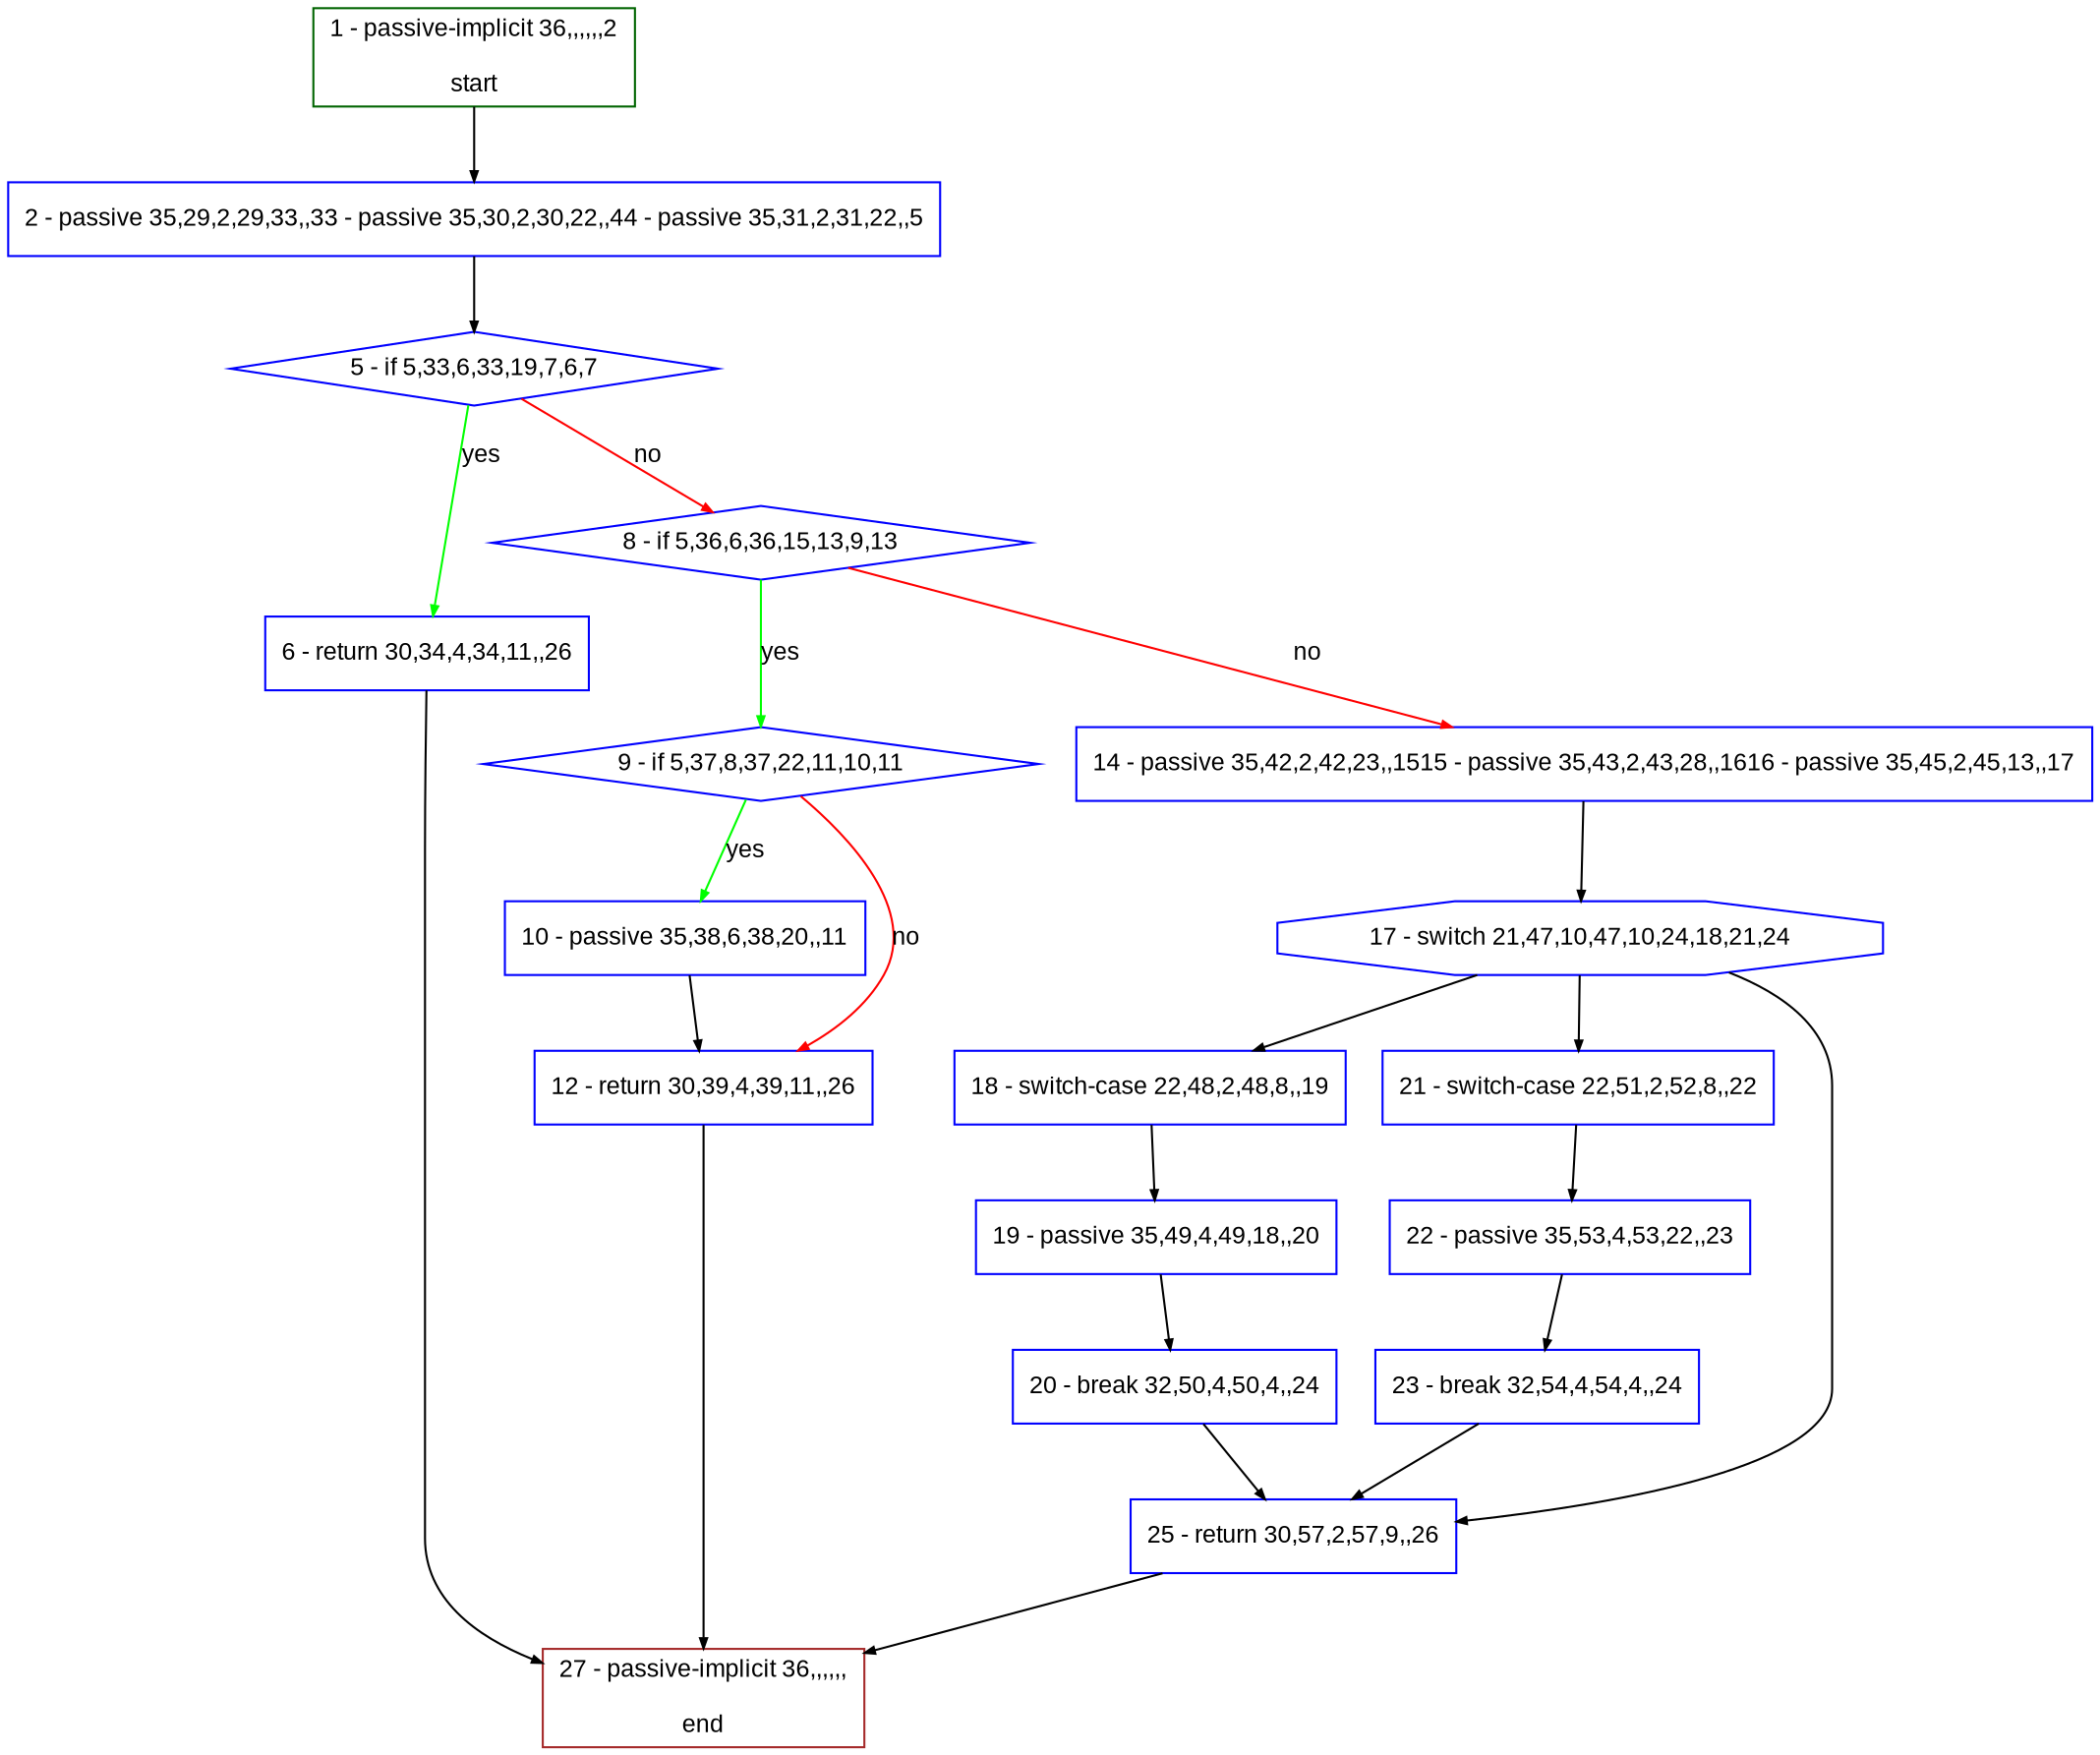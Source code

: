 digraph "" {
  graph [bgcolor="white", fillcolor="#FFFFCC", pack="true", packmode="clust", fontname="Arial", label="", fontsize="12", compound="true", style="rounded,filled"];
  node [node_initialized="no", fillcolor="white", fontname="Arial", label="", color="grey", fontsize="12", fixedsize="false", compound="true", shape="rectangle", style="filled"];
  edge [arrowtail="none", lhead="", fontcolor="black", fontname="Arial", label="", color="black", fontsize="12", arrowhead="normal", arrowsize="0.5", compound="true", ltail="", dir="forward"];
  __N1 [fillcolor="#ffffff", label="2 - passive 35,29,2,29,33,,33 - passive 35,30,2,30,22,,44 - passive 35,31,2,31,22,,5", color="#0000ff", shape="box", style="filled"];
  __N2 [fillcolor="#ffffff", label="1 - passive-implicit 36,,,,,,2\n\nstart", color="#006400", shape="box", style="filled"];
  __N3 [fillcolor="#ffffff", label="5 - if 5,33,6,33,19,7,6,7", color="#0000ff", shape="diamond", style="filled"];
  __N4 [fillcolor="#ffffff", label="6 - return 30,34,4,34,11,,26", color="#0000ff", shape="box", style="filled"];
  __N5 [fillcolor="#ffffff", label="8 - if 5,36,6,36,15,13,9,13", color="#0000ff", shape="diamond", style="filled"];
  __N6 [fillcolor="#ffffff", label="27 - passive-implicit 36,,,,,,\n\nend", color="#a52a2a", shape="box", style="filled"];
  __N7 [fillcolor="#ffffff", label="9 - if 5,37,8,37,22,11,10,11", color="#0000ff", shape="diamond", style="filled"];
  __N8 [fillcolor="#ffffff", label="14 - passive 35,42,2,42,23,,1515 - passive 35,43,2,43,28,,1616 - passive 35,45,2,45,13,,17", color="#0000ff", shape="box", style="filled"];
  __N9 [fillcolor="#ffffff", label="10 - passive 35,38,6,38,20,,11", color="#0000ff", shape="box", style="filled"];
  __N10 [fillcolor="#ffffff", label="12 - return 30,39,4,39,11,,26", color="#0000ff", shape="box", style="filled"];
  __N11 [fillcolor="#ffffff", label="17 - switch 21,47,10,47,10,24,18,21,24", color="#0000ff", shape="octagon", style="filled"];
  __N12 [fillcolor="#ffffff", label="18 - switch-case 22,48,2,48,8,,19", color="#0000ff", shape="box", style="filled"];
  __N13 [fillcolor="#ffffff", label="21 - switch-case 22,51,2,52,8,,22", color="#0000ff", shape="box", style="filled"];
  __N14 [fillcolor="#ffffff", label="25 - return 30,57,2,57,9,,26", color="#0000ff", shape="box", style="filled"];
  __N15 [fillcolor="#ffffff", label="19 - passive 35,49,4,49,18,,20", color="#0000ff", shape="box", style="filled"];
  __N16 [fillcolor="#ffffff", label="20 - break 32,50,4,50,4,,24", color="#0000ff", shape="box", style="filled"];
  __N17 [fillcolor="#ffffff", label="22 - passive 35,53,4,53,22,,23", color="#0000ff", shape="box", style="filled"];
  __N18 [fillcolor="#ffffff", label="23 - break 32,54,4,54,4,,24", color="#0000ff", shape="box", style="filled"];
  __N2 -> __N1 [arrowtail="none", color="#000000", label="", arrowhead="normal", dir="forward"];
  __N1 -> __N3 [arrowtail="none", color="#000000", label="", arrowhead="normal", dir="forward"];
  __N3 -> __N4 [arrowtail="none", color="#00ff00", label="yes", arrowhead="normal", dir="forward"];
  __N3 -> __N5 [arrowtail="none", color="#ff0000", label="no", arrowhead="normal", dir="forward"];
  __N4 -> __N6 [arrowtail="none", color="#000000", label="", arrowhead="normal", dir="forward"];
  __N5 -> __N7 [arrowtail="none", color="#00ff00", label="yes", arrowhead="normal", dir="forward"];
  __N5 -> __N8 [arrowtail="none", color="#ff0000", label="no", arrowhead="normal", dir="forward"];
  __N7 -> __N9 [arrowtail="none", color="#00ff00", label="yes", arrowhead="normal", dir="forward"];
  __N7 -> __N10 [arrowtail="none", color="#ff0000", label="no", arrowhead="normal", dir="forward"];
  __N9 -> __N10 [arrowtail="none", color="#000000", label="", arrowhead="normal", dir="forward"];
  __N10 -> __N6 [arrowtail="none", color="#000000", label="", arrowhead="normal", dir="forward"];
  __N8 -> __N11 [arrowtail="none", color="#000000", label="", arrowhead="normal", dir="forward"];
  __N11 -> __N12 [arrowtail="none", color="#000000", label="", arrowhead="normal", dir="forward"];
  __N11 -> __N13 [arrowtail="none", color="#000000", label="", arrowhead="normal", dir="forward"];
  __N11 -> __N14 [arrowtail="none", color="#000000", label="", arrowhead="normal", dir="forward"];
  __N12 -> __N15 [arrowtail="none", color="#000000", label="", arrowhead="normal", dir="forward"];
  __N15 -> __N16 [arrowtail="none", color="#000000", label="", arrowhead="normal", dir="forward"];
  __N16 -> __N14 [arrowtail="none", color="#000000", label="", arrowhead="normal", dir="forward"];
  __N13 -> __N17 [arrowtail="none", color="#000000", label="", arrowhead="normal", dir="forward"];
  __N17 -> __N18 [arrowtail="none", color="#000000", label="", arrowhead="normal", dir="forward"];
  __N18 -> __N14 [arrowtail="none", color="#000000", label="", arrowhead="normal", dir="forward"];
  __N14 -> __N6 [arrowtail="none", color="#000000", label="", arrowhead="normal", dir="forward"];
}
